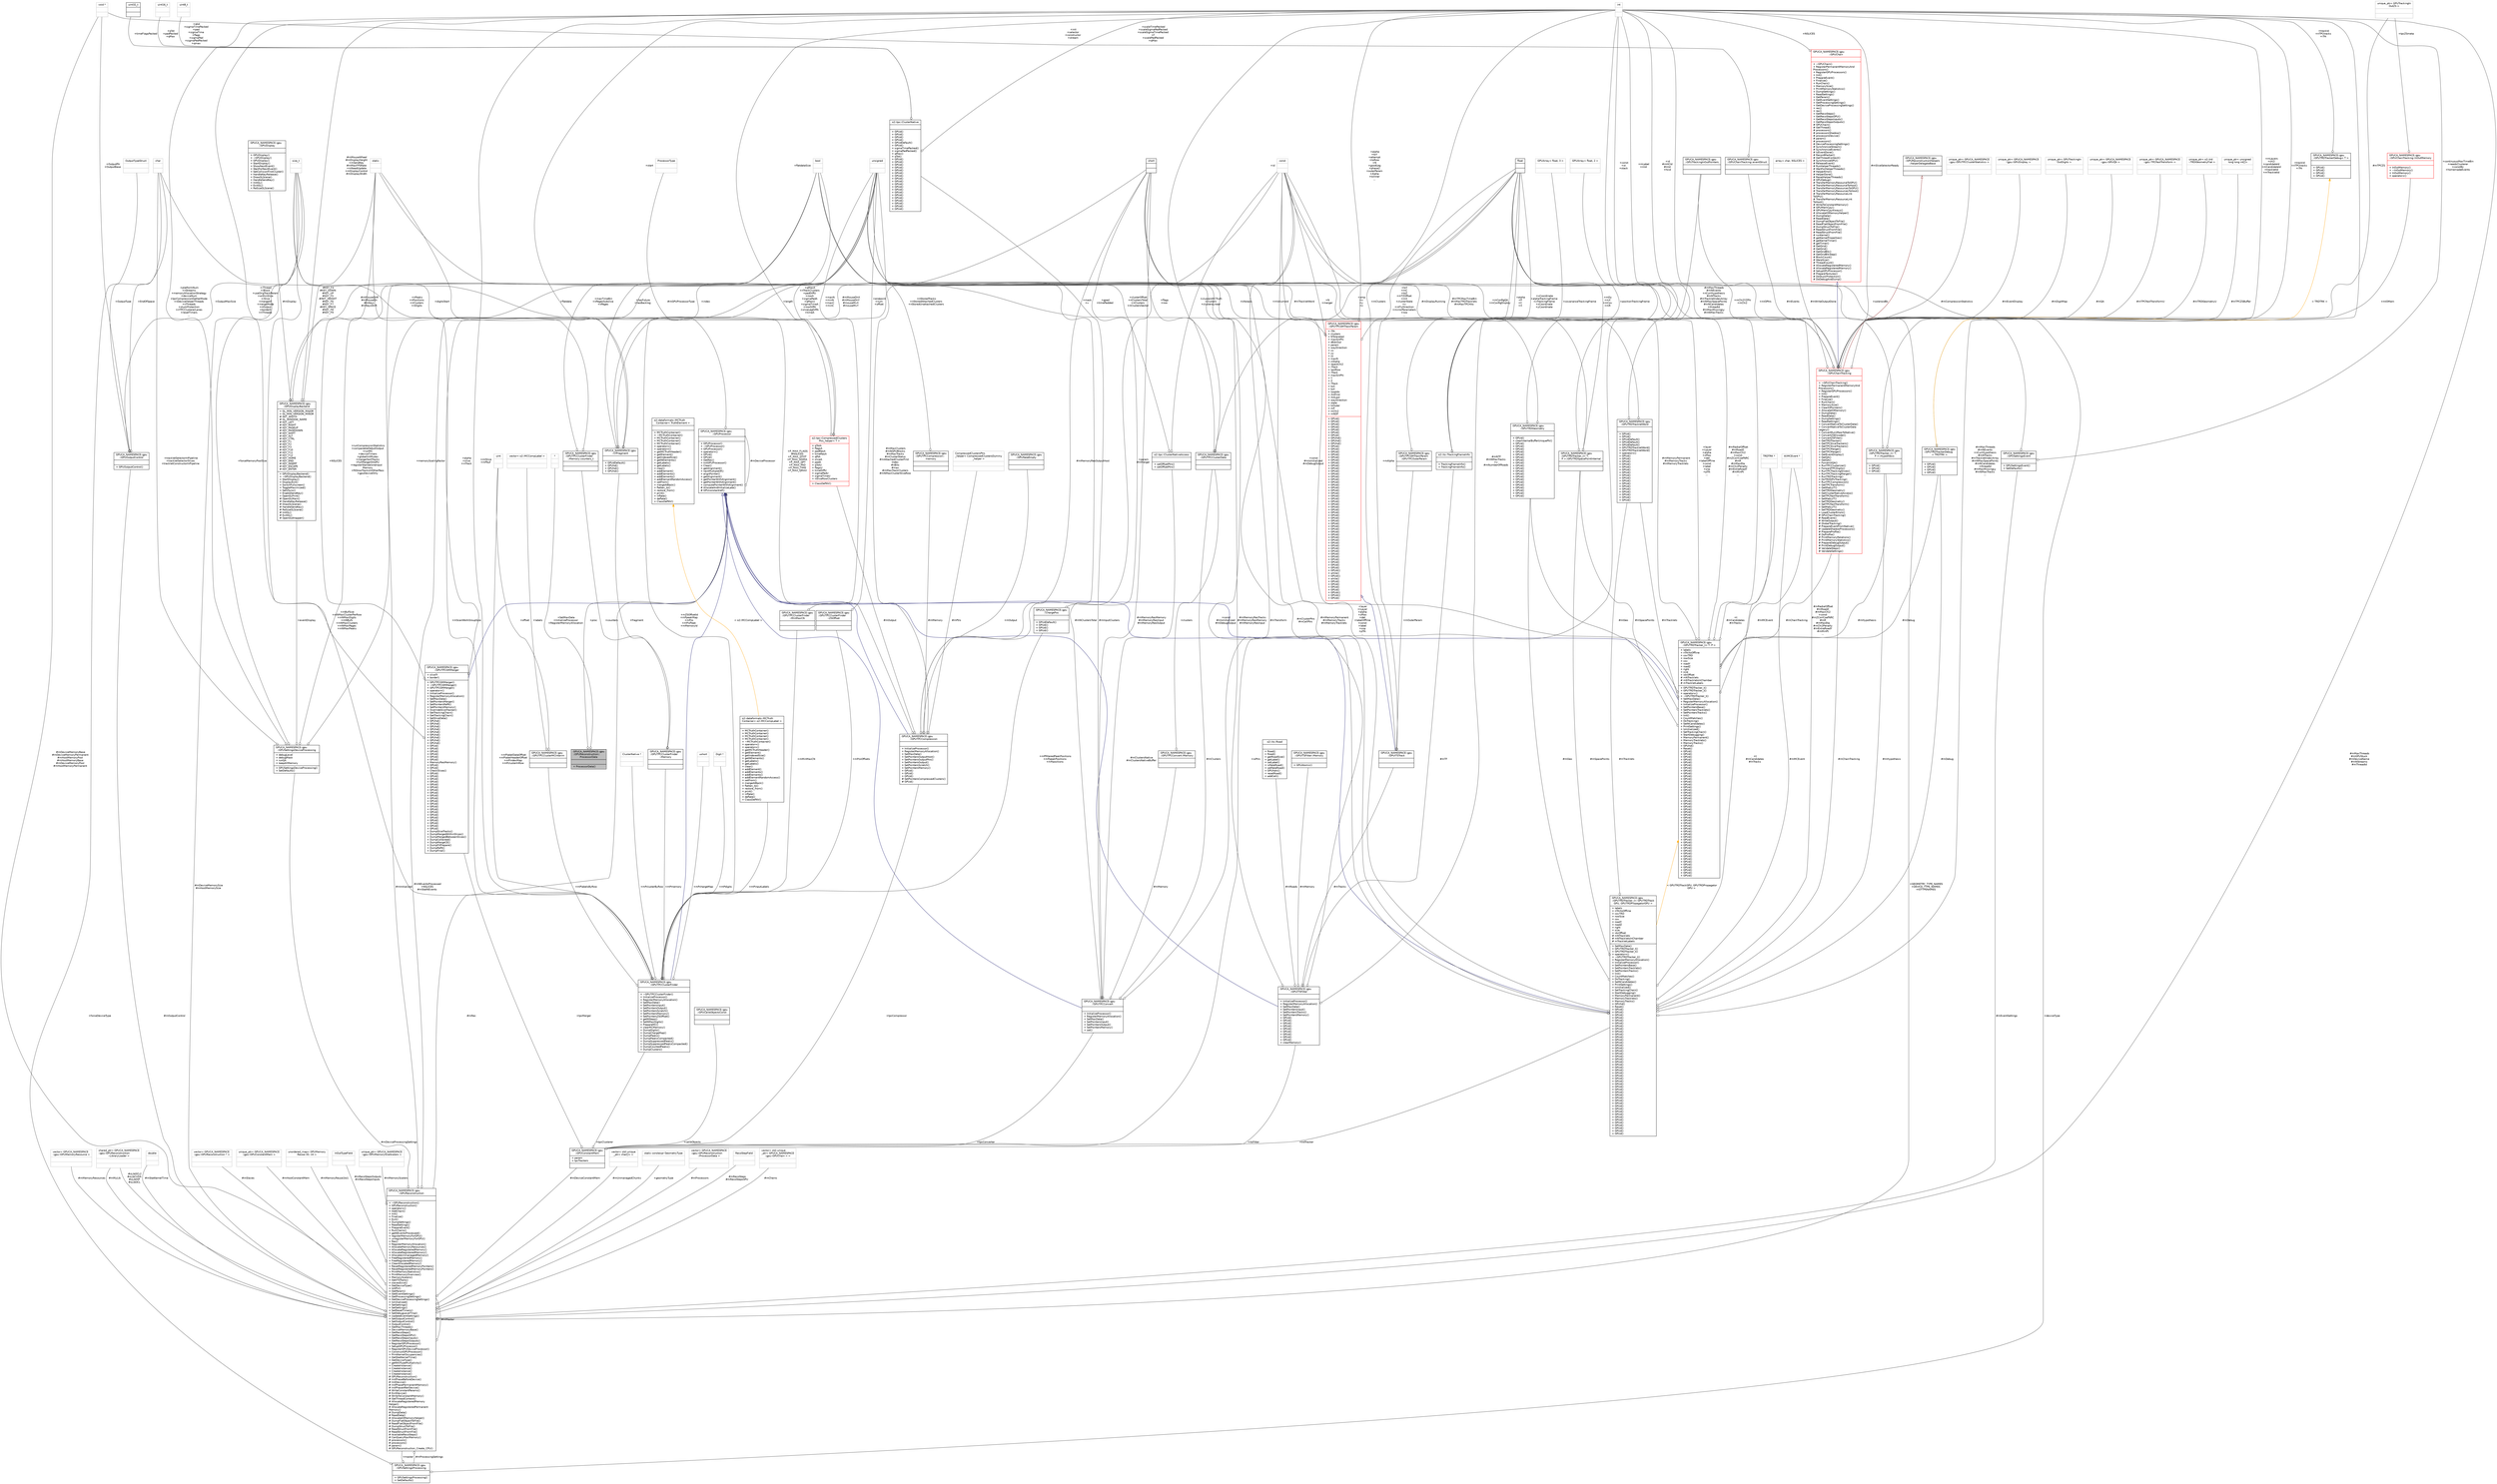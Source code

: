 digraph "GPUCA_NAMESPACE::gpu::GPUReconstruction::ProcessorData"
{
 // INTERACTIVE_SVG=YES
  bgcolor="transparent";
  edge [fontname="Helvetica",fontsize="10",labelfontname="Helvetica",labelfontsize="10"];
  node [fontname="Helvetica",fontsize="10",shape=record];
  Node1 [label="{GPUCA_NAMESPACE::gpu\l::GPUReconstruction::\lProcessorData\n||+ ProcessorData()\l}",height=0.2,width=0.4,color="black", fillcolor="grey75", style="filled", fontcolor="black"];
  Node2 -> Node1 [color="grey25",fontsize="10",style="solid",label=" +SetMaxData\n+InitializeProcessor\n+RegisterMemoryAllocation" ,arrowhead="odiamond",fontname="Helvetica"];
  Node2 [label="{*\n||}",height=0.2,width=0.4,color="grey75"];
  Node3 -> Node1 [color="grey25",fontsize="10",style="solid",label=" +proc" ,arrowhead="odiamond",fontname="Helvetica"];
  Node3 [label="{GPUCA_NAMESPACE::gpu\l::GPUProcessor\n||+ GPUProcessor()\l+ ~GPUProcessor()\l+ GPUProcessor()\l+ operator=()\l+ GPUd()\l+ GPUd()\l+ GetRec()\l+ InitGPUProcessor()\l+ Clear()\l+ getAlignment()\l+ nextMultipleOf()\l+ alignPointer()\l+ getAlignment()\l+ getPointerWithAlignment()\l+ getPointerWithAlignment()\l+ computePointerWithAlignment()\l# AllocateAndInitializeLate()\l# GPUconstantref()\l}",height=0.2,width=0.4,color="black",URL="$d0/dd7/classGPUCA__NAMESPACE_1_1gpu_1_1GPUProcessor.html"];
  Node4 -> Node3 [color="grey25",fontsize="10",style="solid",label=" #mRec" ,arrowhead="odiamond",fontname="Helvetica"];
  Node4 [label="{GPUCA_NAMESPACE::gpu\l::GPUReconstruction\n||+ ~GPUReconstruction()\l+ GPUReconstruction()\l+ operator=()\l+ AddChain()\l+ Init()\l+ Finalize()\l+ Exit()\l+ DumpSettings()\l+ ReadSettings()\l+ PrepareEvent()\l+ RunChains()\l+ getNEventsProcessed()\l+ registerMemoryForGPU()\l+ unregisterMemoryForGPU()\l+ Res()\l+ RegisterMemoryAllocation()\l+ AllocateMemoryResources()\l+ AllocateRegisteredMemory()\l+ AllocateRegisteredMemory()\l+ AllocateUnmanagedMemory()\l+ FreeRegisteredMemory()\l+ FreeRegisteredMemory()\l+ ClearAllocatedMemory()\l+ ResetRegisteredMemoryPointers()\l+ ResetRegisteredMemoryPointers()\l+ PrintMemoryStatistics()\l+ PrintMemoryOverview()\l+ MemoryScalers()\l+ GetITSTraits()\l+ slavesExist()\l+ GetDeviceType()\l+ IsGPU()\l+ GetParam()\l+ GetEventSettings()\l+ GetProcessingSettings()\l+ GetDeviceProcessingSettings()\l+ IsInitialized()\l+ SetSettings()\l+ SetSettings()\l+ SetResetTimers()\l+ SetDebugLevelTmp()\l+ UpdateEventSettings()\l+ SetOutputControl()\l+ SetOutputControl()\l+ OutputControl()\l+ GetMaxThreads()\l+ DeviceMemoryBase()\l+ GetRecoSteps()\l+ GetRecoStepsGPU()\l+ GetRecoStepsInputs()\l+ GetRecoStepsOutputs()\l+ RegisterGPUProcessor()\l+ SetupGPUProcessor()\l+ RegisterGPUDeviceProcessor()\l+ ConstructGPUProcessor()\l+ PrintKernelOccupancies()\l+ GetStatKernelTime()\l+ GetDeviceType()\l+ getNIOTypeMultiplicity()\l+ CreateInstance()\l+ CreateInstance()\l+ CreateInstance()\l+ CreateInstance()\l# GPUReconstruction()\l# InitPhaseBeforeDevice()\l# InitDevice()\l# InitPhasePermanentMemory()\l# InitPhaseAfterDevice()\l# WriteConstantParams()\l# ExitDevice()\l# WriteToConstantMemory()\l# GetThreadContext()\l# AllocateRegisteredMemory\lHelper()\l# AllocateRegisteredPermanent\lMemory()\l# DumpData()\l# ReadData()\l# AllocateIOMemoryHelper()\l# DumpFlatObjectToFile()\l# ReadFlatObjectFromFile()\l# DumpStructToFile()\l# ReadStructFromFile()\l# ReadStructFromFile()\l# AvailableRecoSteps()\l# CanQueryMaxMemory()\l# processors()\l# processors()\l# param()\l# GPUReconstruction_Create_CPU()\l}",height=0.2,width=0.4,color="black",URL="$d6/df4/classGPUCA__NAMESPACE_1_1gpu_1_1GPUReconstruction.html"];
  Node5 -> Node4 [color="grey25",fontsize="10",style="solid",label=" #mUnmanagedChunks" ,arrowhead="odiamond",fontname="Helvetica"];
  Node5 [label="{vector\< std::unique\l_ptr\< char[]\> \>\n||}",height=0.2,width=0.4,color="grey75"];
  Node4 -> Node4 [color="grey25",fontsize="10",style="solid",label=" #mMaster" ,arrowhead="odiamond",fontname="Helvetica"];
  Node6 -> Node4 [color="grey25",fontsize="10",style="solid",label=" #mMemoryResources" ,arrowhead="odiamond",fontname="Helvetica"];
  Node6 [label="{vector\< GPUCA_NAMESPACE\l::gpu::GPUMemoryResource \>\n||}",height=0.2,width=0.4,color="grey75"];
  Node7 -> Node4 [color="grey25",fontsize="10",style="solid",label=" #sLibOCL2\n#sLibCUDA\n#sLibHIP\n#sLibOCL" ,arrowhead="odiamond",fontname="Helvetica"];
  Node7 [label="{shared_ptr\< GPUCA_NAMESPACE\l::gpu::GPUReconstruction\l::LibraryLoader \>\n||}",height=0.2,width=0.4,color="grey75"];
  Node8 -> Node4 [color="grey25",fontsize="10",style="solid",label=" #mStatKernelTime" ,arrowhead="odiamond",fontname="Helvetica"];
  Node8 [label="{double\n||}",height=0.2,width=0.4,color="grey75"];
  Node9 -> Node4 [color="grey25",fontsize="10",style="solid",label=" #mDeviceProcessingSettings" ,arrowhead="odiamond",fontname="Helvetica"];
  Node9 [label="{GPUCA_NAMESPACE::gpu\l::GPUSettingsDeviceProcessing\n|+ debugLevel\l+ debugMask\l+ runQA\l+ keepAllMemory\l|+ GPUSettingsDeviceProcessing()\l+ SetDefaults()\l}",height=0.2,width=0.4,color="black",URL="$dd/d45/structGPUCA__NAMESPACE_1_1gpu_1_1GPUSettingsDeviceProcessing.html"];
  Node10 -> Node9 [color="grey25",fontsize="10",style="solid",label=" +memoryScalingFactor" ,arrowhead="odiamond",fontname="Helvetica"];
  Node10 [label="{float\n||}",height=0.2,width=0.4,color="black",URL="$d4/dc3/classfloat.html"];
  Node11 -> Node9 [color="grey25",fontsize="10",style="solid",label=" +trackletSelectorInPipeline\n+trackletSelectorSlices\n+trackletConstructorInPipeline" ,arrowhead="odiamond",fontname="Helvetica"];
  Node11 [label="{char\n||}",height=0.2,width=0.4,color="grey75"];
  Node12 -> Node9 [color="grey25",fontsize="10",style="solid",label=" +forceMemoryPoolSize" ,arrowhead="odiamond",fontname="Helvetica"];
  Node12 [label="{size_t\n||}",height=0.2,width=0.4,color="grey75"];
  Node13 -> Node9 [color="grey25",fontsize="10",style="solid",label=" +platformNum\n+nStreams\n+memoryAllocationStrategy\n+deviceNum\n+tpcCompressionGatherMode\n+nDeviceHelperThreads\n+nThreads\n+stuckProtection\n+nTPCClustererLanes\n+resetTimers\n..." ,arrowhead="odiamond",fontname="Helvetica"];
  Node13 [label="{int\n||}",height=0.2,width=0.4,color="grey75"];
  Node14 -> Node9 [color="grey25",fontsize="10",style="solid",label=" +runCompressionStatistics\n+comparableDebutOutput\n+runMC\n+deviceTimers\n+globalInitMutex\n+mergerSortTracks\n+fullMergerOnGPU\n+registerStandaloneInput\lMemory\n+fitSlowTracksInOtherPass\n+gpuDeviceOnly\n..." ,arrowhead="odiamond",fontname="Helvetica"];
  Node14 [label="{bool\n||}",height=0.2,width=0.4,color="grey75"];
  Node15 -> Node9 [color="grey25",fontsize="10",style="solid",label=" +eventDisplay" ,arrowhead="odiamond",fontname="Helvetica"];
  Node15 [label="{GPUCA_NAMESPACE::gpu\l::GPUDisplayBackend\n|+ GL_MIN_VERSION_MAJOR\l+ GL_MIN_VERSION_MINOR\l# INIT_WIDTH\l# GL_WINDOW_NAME\l# KEY_LEFT\l# KEY_RIGHT\l# KEY_PAGEUP\l# KEY_PAGEDOWN\l# KEY_SHIFT\l# KEY_ALT\l# KEY_CTRL\l# KEY_F1\l# KEY_F2\l# KEY_F3\l# KEY_F10\l# KEY_F11\l# KEY_F12\l# KEY_HOME\l# KEY_END\l# KEY_INSERT\l# KEY_ESCAPE\l# KEY_ENTER\l|+ GPUDisplayBackend()\l+ ~GPUDisplayBackend()\l+ StartDisplay()\l+ DisplayExit()\l+ SwitchFullscreen()\l+ ToggleMaximized()\l+ SetVSync()\l+ EnableSendKey()\l+ OpenGLPrint()\l# OpenGLMain()\l# HandleKeyRelease()\l# DrawGLScene()\l# HandleSendKey()\l# ReSizeGLScene()\l# InitGL()\l# ExitGL()\l# OpenGLWrapper()\l}",height=0.2,width=0.4,color="black",URL="$d6/d42/classGPUCA__NAMESPACE_1_1gpu_1_1GPUDisplayBackend.html"];
  Node10 -> Node15 [color="grey25",fontsize="10",style="solid",label=" #mMouseDnX\n#mMouseDnY\n#mouseMvX\n#mouseMvY" ,arrowhead="odiamond",fontname="Helvetica"];
  Node16 -> Node15 [color="grey25",fontsize="10",style="solid",label=" #mDisplay" ,arrowhead="odiamond",fontname="Helvetica"];
  Node16 [label="{GPUCA_NAMESPACE::gpu\l::GPUDisplay\n||+ GPUDisplay()\l+ ~GPUDisplay()\l+ GPUDisplay()\l+ StartDisplay()\l+ ShowNextEvent()\l+ WaitForNextEvent()\l+ SetCollisionFirstCluster()\l+ HandleKeyRelease()\l+ DrawGLScene()\l+ HandleSendKey()\l+ InitGL()\l+ ExitGL()\l+ ReSizeGLScene()\l}",height=0.2,width=0.4,color="black",URL="$d9/dda/classGPUCA__NAMESPACE_1_1gpu_1_1GPUDisplay.html"];
  Node13 -> Node15 [color="grey25",fontsize="10",style="solid",label=" #mMouseWheel\n#mDisplayHeight\n+mSendKey\n#mMaxFPSRate\n+mNeedUpdate\n+mDisplayControl\n#mDisplayWidth" ,arrowhead="odiamond",fontname="Helvetica"];
  Node14 -> Node15 [color="grey25",fontsize="10",style="solid",label=" #mMouseDnR\n#mMouseDn\n#mKeys\n#mKeysShift" ,arrowhead="odiamond",fontname="Helvetica"];
  Node17 -> Node15 [color="grey25",fontsize="10",style="solid",label=" #KEY_F4\n#KEY_DOWN\n#KEY_UP\n#KEY_F5\n#INIT_HEIGHT\n#KEY_F6\n#KEY_F7\n#KEY_SPACE\n#KEY_F8\n#KEY_F9\n..." ,arrowhead="odiamond",fontname="Helvetica"];
  Node17 [label="{static\n||}",height=0.2,width=0.4,color="grey75"];
  Node18 -> Node4 [color="grey25",fontsize="10",style="solid",label=" #mSlaves" ,arrowhead="odiamond",fontname="Helvetica"];
  Node18 [label="{vector\< GPUCA_NAMESPACE\l::gpu::GPUReconstruction * \>\n||}",height=0.2,width=0.4,color="grey75"];
  Node19 -> Node4 [color="grey25",fontsize="10",style="solid",label=" #mHostConstantMem" ,arrowhead="odiamond",fontname="Helvetica"];
  Node19 [label="{unique_ptr\< GPUCA_NAMESPACE\l::gpu::GPUConstantMem \>\n||}",height=0.2,width=0.4,color="grey75"];
  Node20 -> Node4 [color="grey25",fontsize="10",style="solid",label=" #mMemoryReuse1to1" ,arrowhead="odiamond",fontname="Helvetica"];
  Node20 [label="{unordered_map\< GPUMemory\lReuse::ID, int \>\n||}",height=0.2,width=0.4,color="grey75"];
  Node21 -> Node4 [color="grey25",fontsize="10",style="solid",label=" #mRecoStepsOutputs\n#mRecoStepsInputs" ,arrowhead="odiamond",fontname="Helvetica"];
  Node21 [label="{InOutTypeField\n||}",height=0.2,width=0.4,color="grey75"];
  Node22 -> Node4 [color="grey25",fontsize="10",style="solid",label=" #mMemoryScalers" ,arrowhead="odiamond",fontname="Helvetica"];
  Node22 [label="{unique_ptr\< GPUCA_NAMESPACE\l::gpu::GPUMemorySizeScalers \>\n||}",height=0.2,width=0.4,color="grey75"];
  Node23 -> Node4 [color="grey25",fontsize="10",style="solid",label=" #mOutputControl" ,arrowhead="odiamond",fontname="Helvetica"];
  Node23 [label="{GPUCA_NAMESPACE::gpu\l::GPUOutputControl\n||+ GPUOutputControl()\l}",height=0.2,width=0.4,color="black",URL="$d4/d7c/structGPUCA__NAMESPACE_1_1gpu_1_1GPUOutputControl.html"];
  Node11 -> Node23 [color="grey25",fontsize="10",style="solid",label=" +EndOfSpace" ,arrowhead="odiamond",fontname="Helvetica"];
  Node12 -> Node23 [color="grey25",fontsize="10",style="solid",label=" +OutputMaxSize" ,arrowhead="odiamond",fontname="Helvetica"];
  Node24 -> Node23 [color="grey25",fontsize="10",style="solid",label=" +OutputType" ,arrowhead="odiamond",fontname="Helvetica"];
  Node24 [label="{OutputTypeStruct\n||}",height=0.2,width=0.4,color="grey75"];
  Node25 -> Node23 [color="grey25",fontsize="10",style="solid",label=" +OutputPtr\n+OutputBase" ,arrowhead="odiamond",fontname="Helvetica"];
  Node25 [label="{void *\n||}",height=0.2,width=0.4,color="grey75"];
  Node7 -> Node4 [color="grey25",fontsize="10",style="solid",label=" #mMyLib" ,arrowhead="odiamond",fontname="Helvetica"];
  Node26 -> Node4 [color="grey25",fontsize="10",style="solid",label=" #mEventSettings" ,arrowhead="odiamond",fontname="Helvetica"];
  Node26 [label="{GPUCA_NAMESPACE::gpu\l::GPUSettingsEvent\n||+ GPUSettingsEvent()\l+ SetDefaults()\l}",height=0.2,width=0.4,color="black",URL="$d0/d50/structGPUCA__NAMESPACE_1_1gpu_1_1GPUSettingsEvent.html"];
  Node10 -> Node26 [color="grey25",fontsize="10",style="solid",label=" +solenoidBz" ,arrowhead="odiamond",fontname="Helvetica"];
  Node13 -> Node26 [color="grey25",fontsize="10",style="solid",label=" +continuousMaxTimeBin\n+needsClusterer\n+constBz\n+homemadeEvents" ,arrowhead="odiamond",fontname="Helvetica"];
  Node12 -> Node4 [color="grey25",fontsize="10",style="solid",label=" #mDeviceMemorySize\n#mHostMemorySize" ,arrowhead="odiamond",fontname="Helvetica"];
  Node27 -> Node4 [color="grey25",fontsize="10",style="solid",label=" #mDeviceConstantMem" ,arrowhead="odiamond",fontname="Helvetica"];
  Node27 [label="{GPUCA_NAMESPACE::gpu\l::GPUConstantMem\n|+ param\l+ tpcTrackers\l|}",height=0.2,width=0.4,color="black",URL="$dc/d57/structGPUCA__NAMESPACE_1_1gpu_1_1GPUConstantMem.html"];
  Node28 -> Node27 [color="grey25",fontsize="10",style="solid",label=" +tpcClusterer" ,arrowhead="odiamond",fontname="Helvetica"];
  Node28 [label="{GPUCA_NAMESPACE::gpu\l::GPUTPCClusterFinder\n||+ ~GPUTPCClusterFinder()\l+ InitializeProcessor()\l+ RegisterMemoryAllocation()\l+ SetMaxData()\l+ SetPointersInput()\l+ SetPointersOutput()\l+ SetPointersScratch()\l+ SetPointersMemory()\l+ SetPointersZSOffset()\l+ getNSteps()\l+ SetNMaxDigits()\l+ PrepareMC()\l+ clearMCMemory()\l+ DumpDigits()\l+ DumpChargeMap()\l+ DumpPeaks()\l+ DumpPeaksCompacted()\l+ DumpSuppressedPeaks()\l+ DumpSuppressedPeaksCompacted()\l+ DumpCountedPeaks()\l+ DumpClusters()\l}",height=0.2,width=0.4,color="black",URL="$da/dac/classGPUCA__NAMESPACE_1_1gpu_1_1GPUTPCClusterFinder.html"];
  Node3 -> Node28 [dir="back",color="midnightblue",fontsize="10",style="solid",arrowtail="onormal",fontname="Helvetica"];
  Node29 -> Node28 [color="grey25",fontsize="10",style="solid",label=" +mMinMaxCN" ,arrowhead="odiamond",fontname="Helvetica"];
  Node29 [label="{GPUCA_NAMESPACE::gpu\l::GPUTPCClusterFinder\l::MinMaxCN\n||}",height=0.2,width=0.4,color="black",URL="$dc/dc6/structGPUCA__NAMESPACE_1_1gpu_1_1GPUTPCClusterFinder_1_1MinMaxCN.html"];
  Node30 -> Node29 [color="grey25",fontsize="10",style="solid",label=" +maxN\n+minN\n+maxC\n+minC" ,arrowhead="odiamond",fontname="Helvetica"];
  Node30 [label="{unsigned\n||}",height=0.2,width=0.4,color="grey75"];
  Node31 -> Node28 [color="grey25",fontsize="10",style="solid",label=" +mPmemory" ,arrowhead="odiamond",fontname="Helvetica"];
  Node31 [label="{GPUCA_NAMESPACE::gpu\l::GPUTPCClusterFinder\l::Memory\n||}",height=0.2,width=0.4,color="black",URL="$d6/d9c/structGPUCA__NAMESPACE_1_1gpu_1_1GPUTPCClusterFinder_1_1Memory.html"];
  Node32 -> Node31 [color="grey25",fontsize="10",style="solid",label=" +counters" ,arrowhead="odiamond",fontname="Helvetica"];
  Node32 [label="{GPUCA_NAMESPACE::gpu\l::GPUTPCClusterFinder\l::Memory::counters_t\n||}",height=0.2,width=0.4,color="black",URL="$d6/d42/structGPUCA__NAMESPACE_1_1gpu_1_1GPUTPCClusterFinder_1_1Memory_1_1counters__t.html"];
  Node12 -> Node32 [color="grey25",fontsize="10",style="solid",label=" +nPeaks\n+nPositions\n+nClusters\n+nDigits" ,arrowhead="odiamond",fontname="Helvetica"];
  Node30 -> Node32 [color="grey25",fontsize="10",style="solid",label=" +maxTimeBin\n+nPagesSubslice\n+nPages" ,arrowhead="odiamond",fontname="Helvetica"];
  Node33 -> Node31 [color="grey25",fontsize="10",style="solid",label=" +fragment" ,arrowhead="odiamond",fontname="Helvetica"];
  Node33 [label="{GPUCA_NAMESPACE::gpu\l::CfFragment\n||+ GPUdDefault()\l+ GPUhd()\l+ GPUhdi()\l+ GPUhdi()\l}",height=0.2,width=0.4,color="black",URL="$db/d3d/structGPUCA__NAMESPACE_1_1gpu_1_1CfFragment.html"];
  Node34 -> Node33 [color="grey25",fontsize="10",style="solid",label=" +length" ,arrowhead="odiamond",fontname="Helvetica"];
  Node34 [label="{short\n||}",height=0.2,width=0.4,color="black",URL="$dc/d10/classshort.html"];
  Node12 -> Node33 [color="grey25",fontsize="10",style="solid",label=" +digitsStart" ,arrowhead="odiamond",fontname="Helvetica"];
  Node13 -> Node33 [color="grey25",fontsize="10",style="solid",label=" +start" ,arrowhead="odiamond",fontname="Helvetica"];
  Node14 -> Node33 [color="grey25",fontsize="10",style="solid",label=" +hasFuture\n+hasBacklog" ,arrowhead="odiamond",fontname="Helvetica"];
  Node30 -> Node33 [color="grey25",fontsize="10",style="solid",label=" +index" ,arrowhead="odiamond",fontname="Helvetica"];
  Node35 -> Node28 [color="grey25",fontsize="10",style="solid",label=" +mPfilteredPeakPositions\n+mPpeakPositions\n+mPpositions" ,arrowhead="odiamond",fontname="Helvetica"];
  Node35 [label="{GPUCA_NAMESPACE::gpu\l::ChargePos\n||+ GPUdDefault()\l+ GPUdi()\l+ GPUdi()\l+ GPUdi()\l}",height=0.2,width=0.4,color="black",URL="$dd/d68/structGPUCA__NAMESPACE_1_1gpu_1_1ChargePos.html"];
  Node34 -> Node35 [color="grey25",fontsize="10",style="solid",label=" +gpad\n+timePadded" ,arrowhead="odiamond",fontname="Helvetica"];
  Node36 -> Node28 [color="grey25",fontsize="10",style="solid",label=" +mPinputLabels" ,arrowhead="odiamond",fontname="Helvetica"];
  Node36 [label="{o2::dataformats::MCTruth\lContainer\< o2::MCCompLabel \>\n||+ MCTruthContainer()\l+ MCTruthContainer()\l+ MCTruthContainer()\l+ MCTruthContainer()\l+ ~MCTruthContainer()\l+ operator=()\l+ operator=()\l+ getMCTruthHeader()\l+ getElement()\l+ getIndexedSize()\l+ getNElements()\l+ getLabels()\l+ getLabels()\l+ clear()\l+ addElement()\l+ addElements()\l+ addElements()\l+ addElementRandomAccess()\l+ setFrom()\l+ mergeAtBack()\l+ flatten_to()\l+ restore_from()\l+ print()\l+ inflate()\l+ deflate()\l+ ClassDefNV()\l}",height=0.2,width=0.4,color="black",URL="$dc/daa/classo2_1_1dataformats_1_1MCTruthContainer.html"];
  Node37 -> Node36 [dir="back",color="orange",fontsize="10",style="solid",label=" \< o2::MCCompLabel \>" ,fontname="Helvetica"];
  Node37 [label="{o2::dataformats::MCTruth\lContainer\< TruthElement \>\n||+ MCTruthContainer()\l+ ~MCTruthContainer()\l+ MCTruthContainer()\l+ MCTruthContainer()\l+ MCTruthContainer()\l+ operator=()\l+ operator=()\l+ getMCTruthHeader()\l+ getElement()\l+ getIndexedSize()\l+ getNElements()\l+ getLabels()\l+ getLabels()\l+ clear()\l+ addElement()\l+ addElements()\l+ addElements()\l+ addElementRandomAccess()\l+ setFrom()\l+ mergeAtBack()\l+ flatten_to()\l+ restore_from()\l+ print()\l+ inflate()\l+ deflate()\l+ ClassDefNV()\l}",height=0.2,width=0.4,color="black",URL="$dc/daa/classo2_1_1dataformats_1_1MCTruthContainer.html",tooltip="A container to hold and manage MC truth information/labels. "];
  Node12 -> Node28 [color="grey25",fontsize="10",style="solid",label=" +mBufSize\n+mNMaxClusterPerRow\n+mNMaxDigits\n+mNBufs\n+mNMaxClusters\n+mNMaxPages\n+mNMaxPeaks" ,arrowhead="odiamond",fontname="Helvetica"];
  Node38 -> Node28 [color="grey25",fontsize="10",style="solid",label=" +mPchargeMap" ,arrowhead="odiamond",fontname="Helvetica"];
  Node38 [label="{ushort\n||}",height=0.2,width=0.4,color="grey75"];
  Node39 -> Node28 [color="grey25",fontsize="10",style="solid",label=" +mPdigits" ,arrowhead="odiamond",fontname="Helvetica"];
  Node39 [label="{Digit *\n||}",height=0.2,width=0.4,color="grey75"];
  Node13 -> Node28 [color="grey25",fontsize="10",style="solid",label=" +mISlice\n+mPbuf" ,arrowhead="odiamond",fontname="Helvetica"];
  Node40 -> Node28 [color="grey25",fontsize="10",style="solid",label=" +mPzsOffsets" ,arrowhead="odiamond",fontname="Helvetica"];
  Node40 [label="{GPUCA_NAMESPACE::gpu\l::GPUTPCClusterFinder\l::ZSOffset\n||}",height=0.2,width=0.4,color="black",URL="$da/d0d/structGPUCA__NAMESPACE_1_1gpu_1_1GPUTPCClusterFinder_1_1ZSOffset.html"];
  Node30 -> Node40 [color="grey25",fontsize="10",style="solid",label=" +endpoint\n+num\n+offset" ,arrowhead="odiamond",fontname="Helvetica"];
  Node41 -> Node28 [color="grey25",fontsize="10",style="solid",label=" +mPlabelDataOffset\n+mPlabelHeaderOffset\n+mPindexMap\n+mPclusterInRow" ,arrowhead="odiamond",fontname="Helvetica"];
  Node41 [label="{uint\n||}",height=0.2,width=0.4,color="grey75"];
  Node17 -> Node28 [color="grey25",fontsize="10",style="solid",label=" +mScanWorkGroupSize" ,arrowhead="odiamond",fontname="Helvetica"];
  Node42 -> Node28 [color="grey25",fontsize="10",style="solid",label=" +mPclusterByRow" ,arrowhead="odiamond",fontname="Helvetica"];
  Node42 [label="{ClusterNative *\n||}",height=0.2,width=0.4,color="grey75"];
  Node30 -> Node28 [color="grey25",fontsize="10",style="solid",label=" +mZSOffsetId\n+mPpeakMap\n+mPzs\n+mPisPeak\n+mMemoryId" ,arrowhead="odiamond",fontname="Helvetica"];
  Node43 -> Node28 [color="grey25",fontsize="10",style="solid",label=" +mPlabelsByRow" ,arrowhead="odiamond",fontname="Helvetica"];
  Node43 [label="{GPUCA_NAMESPACE::gpu\l::GPUTPCClusterMCInterim\n||}",height=0.2,width=0.4,color="black",URL="$d4/d0e/structGPUCA__NAMESPACE_1_1gpu_1_1GPUTPCClusterMCInterim.html"];
  Node44 -> Node43 [color="grey25",fontsize="10",style="solid",label=" +labels" ,arrowhead="odiamond",fontname="Helvetica"];
  Node44 [label="{vector\< o2::MCCompLabel \>\n||}",height=0.2,width=0.4,color="grey75"];
  Node41 -> Node43 [color="grey25",fontsize="10",style="solid",label=" +offset" ,arrowhead="odiamond",fontname="Helvetica"];
  Node45 -> Node27 [color="grey25",fontsize="10",style="solid",label=" +itsFitter" ,arrowhead="odiamond",fontname="Helvetica"];
  Node45 [label="{GPUCA_NAMESPACE::gpu\l::GPUITSFitter\n||+ InitializeProcessor()\l+ RegisterMemoryAllocation()\l+ SetMaxData()\l+ SetPointersInput()\l+ SetPointersTracks()\l+ SetPointersMemory()\l+ GPUd()\l+ GPUd()\l+ GPUd()\l+ GPUd()\l+ GPUd()\l+ GPUd()\l+ GPUd()\l+ GPUd()\l+ GPUd()\l+ clearMemory()\l}",height=0.2,width=0.4,color="black",URL="$d8/df8/classGPUCA__NAMESPACE_1_1gpu_1_1GPUITSFitter.html"];
  Node3 -> Node45 [dir="back",color="midnightblue",fontsize="10",style="solid",arrowtail="onormal",fontname="Helvetica"];
  Node46 -> Node45 [color="grey25",fontsize="10",style="solid",label=" #mRoads" ,arrowhead="odiamond",fontname="Helvetica"];
  Node46 [label="{o2::its::Road\n||+ Road()\l+ Road()\l+ getRoadSize()\l+ getLabel()\l+ setLabel()\l+ isFakeRoad()\l+ setFakeRoad()\l+ GPUhdni()\l+ resetRoad()\l+ addCell()\l}",height=0.2,width=0.4,color="black",URL="$d2/d7f/classo2_1_1its_1_1Road.html"];
  Node47 -> Node45 [color="grey25",fontsize="10",style="solid",label=" #mMemory" ,arrowhead="odiamond",fontname="Helvetica"];
  Node47 [label="{GPUCA_NAMESPACE::gpu\l::GPUITSFitter::Memory\n||+ GPUAtomic()\l}",height=0.2,width=0.4,color="black",URL="$dc/ddc/structGPUCA__NAMESPACE_1_1gpu_1_1GPUITSFitter_1_1Memory.html"];
  Node48 -> Node45 [color="grey25",fontsize="10",style="solid",label=" #mTF" ,arrowhead="odiamond",fontname="Helvetica"];
  Node48 [label="{o2::its::TrackingFrameInfo\n||+ TrackingFrameInfo()\l+ TrackingFrameInfo()\l}",height=0.2,width=0.4,color="black",URL="$d2/d5f/structo2_1_1its_1_1TrackingFrameInfo.html"];
  Node49 -> Node48 [color="grey25",fontsize="10",style="solid",label=" +covarianceTrackingFrame" ,arrowhead="odiamond",fontname="Helvetica"];
  Node49 [label="{GPUArray\< float, 3 \>\n||}",height=0.2,width=0.4,color="grey75"];
  Node50 -> Node48 [color="grey25",fontsize="10",style="solid",label=" +positionTrackingFrame" ,arrowhead="odiamond",fontname="Helvetica"];
  Node50 [label="{GPUArray\< float, 2 \>\n||}",height=0.2,width=0.4,color="grey75"];
  Node10 -> Node48 [color="grey25",fontsize="10",style="solid",label=" +xCoordinate\n+alphaTrackingFrame\n+xTrackingFrame\n+zCoordinate\n+yCoordinate" ,arrowhead="odiamond",fontname="Helvetica"];
  Node34 -> Node45 [color="grey25",fontsize="10",style="solid",label=" #mMemoryResTracks\n#mMemoryResMemory\n#mMemoryResInput" ,arrowhead="odiamond",fontname="Helvetica"];
  Node13 -> Node45 [color="grey25",fontsize="10",style="solid",label=" #mNTF\n#mNMaxTracks\n+v\n#mNumberOfRoads" ,arrowhead="odiamond",fontname="Helvetica"];
  Node51 -> Node45 [color="grey25",fontsize="10",style="solid",label=" #mTracks" ,arrowhead="odiamond",fontname="Helvetica"];
  Node51 [label="{GPUCA_NAMESPACE::gpu\l::GPUITSTrack\n||}",height=0.2,width=0.4,color="black",URL="$dc/d9a/classGPUCA__NAMESPACE_1_1gpu_1_1GPUITSTrack.html"];
  Node52 -> Node51 [dir="back",color="midnightblue",fontsize="10",style="solid",arrowtail="onormal",fontname="Helvetica"];
  Node52 [label="{GPUCA_NAMESPACE::gpu\l::GPUTPCGMTrackParam\n|+ iTrk\l+ clusters\l+ NTolerated\l+ maxSinPhi\l+ dEdxOut\l+ param\l+ wayDirection\l+ xx\l+ yy\l+ zz\l+ maxN\l+ clAlpha\l+ rejectChi2\l+ iTrack\l+ lastRow\l+ iTrack\l+ maxSinPhi\l+ Y\l+ Z\l+ iTrack\l+ toX\l+ toX\l+ loopIdx\l+ ihitFirst\l+ ihitLast\l+ wayDirection\l+ state\l+ tzOuter\l+ mP\l+ mChi2\l+ mNDF\l|+ GPUd()\l+ GPUd()\l+ GPUd()\l+ GPUd()\l+ GPUd()\l+ GPUd()\l+ GPUd()\l+ GPUhd()\l+ GPUhd()\l+ GPUhd()\l+ GPUd()\l+ GPUd()\l+ GPUd()\l+ GPUd()\l+ GPUd()\l+ GPUd()\l+ GPUd()\l+ GPUd()\l+ GPUd()\l+ GPUd()\l+ GPUd()\l+ GPUd()\l+ GPUd()\l+ GPUd()\l+ GPUd()\l+ GPUd()\l+ GPUd()\l+ GPUd()\l+ GPUd()\l+ GPUd()\l+ GPUd()\l+ GPUd()\l+ GPUd()\l+ GPUd()\l+ GPUd()\l+ GPUd()\l+ GPUd()\l+ GPUd()\l+ GPUd()\l+ GPUd()\l+ GPUd()\l+ GPUd()\l+ GPUd()\l+ GPUd()\l+ GPUd()\l+ GPUd()\l+ GPUd()\l+ GPUd()\l+ GPUd()\l+ GPUd()\l+ GPUd()\l+ GPUd()\l+ GPUd()\l+ GPUd()\l+ GPUd()\l+ GPUdi()\l+ while()\l+ GPUdi()\l+ while()\l+ GPUd()\l+ GPUd()\l+ GPUd()\l+ GPUd()\l+ GPUdi()\l+ GPUdi()\l+ GPUd()\l}",height=0.2,width=0.4,color="red",URL="$df/df6/classGPUCA__NAMESPACE_1_1gpu_1_1GPUTPCGMTrackParam.html"];
  Node10 -> Node52 [color="grey25",fontsize="10",style="solid",label=" +toY\n+mC\n+toZ\n+mTZOffset\n+mX\n+clusterState\n+v\n+inFlyDirection\n+mirrorParameters\n+row\n..." ,arrowhead="odiamond",fontname="Helvetica"];
  Node13 -> Node52 [color="grey25",fontsize="10",style="solid",label=" +alpha\n+toY\n+attempt\n+toRow\n+N\n+goodLeg\n+phase2\n+outerParam\n+Alpha\n+tzInner\n..." ,arrowhead="odiamond",fontname="Helvetica"];
  Node14 -> Node52 [color="grey25",fontsize="10",style="solid",label=" +mask\n+v" ,arrowhead="odiamond",fontname="Helvetica"];
  Node54 -> Node52 [color="grey25",fontsize="10",style="solid",label=" +N\n+merger" ,arrowhead="odiamond",fontname="Helvetica"];
  Node54 [label="{const\n||}",height=0.2,width=0.4,color="grey75"];
  Node10 -> Node51 [color="grey25",fontsize="10",style="solid",label=" +mAlpha" ,arrowhead="odiamond",fontname="Helvetica"];
  Node13 -> Node51 [color="grey25",fontsize="10",style="solid",label=" +mClusters" ,arrowhead="odiamond",fontname="Helvetica"];
  Node55 -> Node51 [color="grey25",fontsize="10",style="solid",label=" +mOuterParam" ,arrowhead="odiamond",fontname="Helvetica"];
  Node55 [label="{GPUCA_NAMESPACE::gpu\l::GPUTPCGMTrackParam\l::GPUTPCOuterParam\n||}",height=0.2,width=0.4,color="black",URL="$d3/d23/structGPUCA__NAMESPACE_1_1gpu_1_1GPUTPCGMTrackParam_1_1GPUTPCOuterParam.html"];
  Node10 -> Node55 [color="grey25",fontsize="10",style="solid",label=" +alpha\n+P\n+C\n+X" ,arrowhead="odiamond",fontname="Helvetica"];
  Node54 -> Node45 [color="grey25",fontsize="10",style="solid",label=" #mClusterPtrs\n#mCellPtrs" ,arrowhead="odiamond",fontname="Helvetica"];
  Node56 -> Node27 [color="grey25",fontsize="10",style="solid",label=" +ioPtrs" ,arrowhead="odiamond",fontname="Helvetica"];
  Node56 [label="{GPUCA_NAMESPACE::gpu\l::GPUTrackingInOutPointers\n||}",height=0.2,width=0.4,color="black",URL="$d2/d7f/structGPUCA__NAMESPACE_1_1gpu_1_1GPUTrackingInOutPointers.html"];
  Node57 -> Node27 [color="grey25",fontsize="10",style="solid",label=" +tpcConverter" ,arrowhead="odiamond",fontname="Helvetica"];
  Node57 [label="{GPUCA_NAMESPACE::gpu\l::GPUTPCConvert\n||+ InitializeProcessor()\l+ RegisterMemoryAllocation()\l+ SetMaxData()\l+ SetPointersInput()\l+ SetPointersOutput()\l+ SetPointersMemory()\l+ set()\l}",height=0.2,width=0.4,color="black",URL="$d3/d6f/classGPUCA__NAMESPACE_1_1gpu_1_1GPUTPCConvert.html"];
  Node3 -> Node57 [dir="back",color="midnightblue",fontsize="10",style="solid",arrowtail="onormal",fontname="Helvetica"];
  Node58 -> Node57 [color="grey25",fontsize="10",style="solid",label=" #mClustersNative\n#mClustersNativeBuffer" ,arrowhead="odiamond",fontname="Helvetica"];
  Node58 [label="{o2::tpc::ClusterNativeAccess\n||+ setOffsetPtrs()\l+ setOffsetPtrs()\l}",height=0.2,width=0.4,color="black",URL="$da/d95/structo2_1_1tpc_1_1ClusterNativeAccess.html"];
  Node30 -> Node58 [color="grey25",fontsize="10",style="solid",label=" +clusterOffset\n+nClustersTotal\n+nClusters\n+nClustersSector" ,arrowhead="odiamond",fontname="Helvetica"];
  Node54 -> Node58 [color="grey25",fontsize="10",style="solid",label=" +clustersMCTruth\n+clusters\n+clustersLinear" ,arrowhead="odiamond",fontname="Helvetica"];
  Node34 -> Node57 [color="grey25",fontsize="10",style="solid",label=" #mMemoryResMemory\n#mMemoryResInput\n#mMemoryResOutput" ,arrowhead="odiamond",fontname="Helvetica"];
  Node59 -> Node57 [color="grey25",fontsize="10",style="solid",label=" #mClusters" ,arrowhead="odiamond",fontname="Helvetica"];
  Node59 [label="{GPUCA_NAMESPACE::gpu\l::GPUTPCClusterData\n||}",height=0.2,width=0.4,color="black",URL="$de/d16/structGPUCA__NAMESPACE_1_1gpu_1_1GPUTPCClusterData.html"];
  Node10 -> Node59 [color="grey25",fontsize="10",style="solid",label=" +amp\n+x\n+y\n+z" ,arrowhead="odiamond",fontname="Helvetica"];
  Node34 -> Node59 [color="grey25",fontsize="10",style="solid",label=" +flags\n+row" ,arrowhead="odiamond",fontname="Helvetica"];
  Node13 -> Node59 [color="grey25",fontsize="10",style="solid",label=" +id" ,arrowhead="odiamond",fontname="Helvetica"];
  Node60 -> Node57 [color="grey25",fontsize="10",style="solid",label=" #mInputClusters" ,arrowhead="odiamond",fontname="Helvetica"];
  Node60 [label="{o2::tpc::ClusterNative\n||+ GPUd()\l+ GPUd()\l+ GPUd()\l+ GPUd()\l+ GPUdDefault()\l+ GPUd()\l+ sigmaTimePacked()\l+ sigmaPadPacked()\l+ qMax()\l+ qTot()\l+ GPUd()\l+ GPUd()\l+ GPUd()\l+ GPUd()\l+ GPUd()\l+ GPUd()\l+ GPUd()\l+ GPUd()\l+ GPUd()\l+ GPUd()\l+ GPUd()\l+ GPUd()\l+ GPUd()\l+ GPUd()\l+ GPUd()\l+ GPUd()\l+ GPUd()\l+ GPUd()\l+ GPUd()\l}",height=0.2,width=0.4,color="black",URL="$dc/dbc/structo2_1_1tpc_1_1ClusterNative.html"];
  Node61 -> Node60 [color="grey25",fontsize="10",style="solid",label=" +qTot\n+padPacked\n+qMax" ,arrowhead="odiamond",fontname="Helvetica"];
  Node61 [label="{uint16_t\n||}",height=0.2,width=0.4,color="grey75"];
  Node62 -> Node60 [color="grey25",fontsize="10",style="solid",label=" +qtot\n+sigmaTimePacked\n+pad\n+sigmaTime\n+flags\n+sigmaPad\n+sigmaPadPacked\n+qmax" ,arrowhead="odiamond",fontname="Helvetica"];
  Node62 [label="{uint8_t\n||}",height=0.2,width=0.4,color="grey75"];
  Node63 -> Node60 [color="grey25",fontsize="10",style="solid",label=" +timeFlagsPacked" ,arrowhead="odiamond",fontname="Helvetica"];
  Node63 [label="{uint32_t\n||}",height=0.2,width=0.4,color="black",URL="$d3/d87/classuint32__t.html"];
  Node13 -> Node60 [color="grey25",fontsize="10",style="solid",label=" +scaleTimePacked\n+scaleSigmaPadPacked\n+scaleSigmaTimePacked\n+f\n+scalePadPacked\n+qMax" ,arrowhead="odiamond",fontname="Helvetica"];
  Node64 -> Node57 [color="grey25",fontsize="10",style="solid",label=" #mMemory" ,arrowhead="odiamond",fontname="Helvetica"];
  Node64 [label="{GPUCA_NAMESPACE::gpu\l::GPUTPCConvert::Memory\n||}",height=0.2,width=0.4,color="black",URL="$d4/d0e/structGPUCA__NAMESPACE_1_1gpu_1_1GPUTPCConvert_1_1Memory.html"];
  Node59 -> Node64 [color="grey25",fontsize="10",style="solid",label=" +clusters" ,arrowhead="odiamond",fontname="Helvetica"];
  Node30 -> Node57 [color="grey25",fontsize="10",style="solid",label=" #mNClustersTotal" ,arrowhead="odiamond",fontname="Helvetica"];
  Node54 -> Node57 [color="grey25",fontsize="10",style="solid",label=" #mTransform" ,arrowhead="odiamond",fontname="Helvetica"];
  Node65 -> Node27 [color="grey25",fontsize="10",style="solid",label=" +trdTracker" ,arrowhead="odiamond",fontname="Helvetica"];
  Node65 [label="{GPUCA_NAMESPACE::gpu\l::GPUTRDTracker_t\< GPUTRDTrack\lGPU, GPUTRDPropagatorGPU \>\n|+ labels\l+ nTrkltsOffline\l+ covTRD\l+ rowSize\l+ cov\l+ roadY\l+ roadZ\l+ right\l+ size\l+ idxOffset\l# mNTracklets\l# mNTrackletsInChamber\l# mTrackletLabels\l|+ SetMaxData()\l+ GPUTRDTracker_t()\l+ GPUTRDTracker_t()\l+ operator=()\l+ ~GPUTRDTracker_t()\l+ RegisterMemoryAllocation()\l+ InitializeProcessor()\l+ SetPointersBase()\l+ SetPointersTracklets()\l+ SetPointersTracks()\l+ Init()\l+ CountMatches()\l+ DoTracking()\l+ SetNCandidates()\l+ PrintSettings()\l+ IsInitialized()\l+ SetTrackingChain()\l+ StartDebugging()\l+ MemoryPermanent()\l+ MemoryTracklets()\l+ MemoryTracks()\l+ GPUhd()\l+ Reset()\l+ GPUd()\l+ GPUd()\l+ GPUd()\l+ GPUd()\l+ GPUd()\l+ GPUd()\l+ GPUd()\l+ GPUd()\l+ GPUd()\l+ GPUd()\l+ GPUd()\l+ GPUd()\l+ GPUd()\l+ GPUd()\l+ GPUd()\l+ GPUd()\l+ GPUd()\l+ GPUd()\l+ GPUd()\l+ GPUd()\l+ GPUd()\l+ GPUd()\l+ GPUd()\l+ GPUd()\l+ GPUd()\l+ GPUd()\l+ GPUd()\l+ GPUd()\l+ GPUd()\l+ GPUd()\l+ GPUd()\l+ GPUd()\l+ GPUd()\l+ GPUd()\l+ GPUd()\l+ GPUd()\l+ GPUd()\l+ GPUd()\l+ GPUd()\l+ GPUd()\l+ GPUd()\l+ GPUd()\l+ GPUd()\l+ GPUd()\l+ GPUd()\l+ GPUd()\l}",height=0.2,width=0.4,color="black",URL="$db/db5/classGPUCA__NAMESPACE_1_1gpu_1_1GPUTRDTracker__t.html"];
  Node3 -> Node65 [dir="back",color="midnightblue",fontsize="10",style="solid",arrowtail="onormal",fontname="Helvetica"];
  Node66 -> Node65 [color="grey25",fontsize="10",style="solid",label=" #mDebug" ,arrowhead="odiamond",fontname="Helvetica"];
  Node66 [label="{GPUCA_NAMESPACE::gpu\l::GPUTRDTrackerDebug\l\< TRDTRK \>\n||+ GPUd()\l+ GPUd()\l+ GPUd()\l+ GPUd()\l}",height=0.2,width=0.4,color="black",URL="$dd/d07/classGPUCA__NAMESPACE_1_1gpu_1_1GPUTRDTrackerDebug.html"];
  Node13 -> Node66 [color="grey25",fontsize="10",style="solid",label=" +trackId\n+nTPCtracks\n+iTrk" ,arrowhead="odiamond",fontname="Helvetica"];
  Node67 -> Node66 [dir="back",color="orange",fontsize="10",style="solid",label=" \< TRDTRK \>" ,fontname="Helvetica"];
  Node67 [label="{GPUCA_NAMESPACE::gpu\l::GPUTRDTrackerDebug\< T \>\n||+ GPUd()\l+ GPUd()\l+ GPUd()\l+ GPUd()\l}",height=0.2,width=0.4,color="black",URL="$dd/d07/classGPUCA__NAMESPACE_1_1gpu_1_1GPUTRDTrackerDebug.html"];
  Node13 -> Node67 [color="grey25",fontsize="10",style="solid",label=" +trackId\n+nTPCtracks\n+iTrk" ,arrowhead="odiamond",fontname="Helvetica"];
  Node68 -> Node65 [color="grey25",fontsize="10",style="solid",label=" #mGeo" ,arrowhead="odiamond",fontname="Helvetica"];
  Node68 [label="{GPUCA_NAMESPACE::gpu\l::GPUTRDGeometry\n||+ GPUd()\l+ clearInternalBufferUniquePtr()\l+ GPUd()\l+ GPUd()\l+ GPUd()\l+ GPUd()\l+ GPUd()\l+ GPUd()\l+ GPUd()\l+ GPUd()\l+ GPUd()\l+ GPUd()\l+ GPUd()\l+ GPUd()\l+ GPUd()\l+ GPUd()\l+ GPUd()\l+ GPUd()\l+ GPUd()\l+ GPUd()\l+ GPUd()\l+ GPUd()\l}",height=0.2,width=0.4,color="black",URL="$d8/d19/classGPUCA__NAMESPACE_1_1gpu_1_1GPUTRDGeometry.html"];
  Node13 -> Node68 [color="grey25",fontsize="10",style="solid",label=" +const\n+st\n+stack" ,arrowhead="odiamond",fontname="Helvetica"];
  Node17 -> Node68 [color="grey25",fontsize="10",style="solid",label=" +kNstack" ,arrowhead="odiamond",fontname="Helvetica"];
  Node69 -> Node65 [color="grey25",fontsize="10",style="solid",label=" #mTracklets" ,arrowhead="odiamond",fontname="Helvetica"];
  Node69 [label="{GPUCA_NAMESPACE::gpu\l::GPUTRDTrackletWord\n||+ GPUd()\l+ GPUd()\l+ GPUdDefault()\l+ GPUdDefault()\l+ GPUdDefault()\l+ GPUTRDTrackletWord()\l+ GPUTRDTrackletWord()\l+ operator=()\l+ GPUd()\l+ GPUd()\l+ GPUd()\l+ GPUd()\l+ GPUd()\l+ GPUd()\l+ GPUd()\l+ GPUd()\l+ GPUd()\l+ GPUd()\l+ GPUd()\l+ GPUd()\l+ GPUd()\l+ GPUd()\l+ GPUd()\l+ GPUd()\l+ GPUd()\l}",height=0.2,width=0.4,color="black",URL="$d6/d2b/classGPUCA__NAMESPACE_1_1gpu_1_1GPUTRDTrackletWord.html"];
  Node13 -> Node69 [color="grey25",fontsize="10",style="solid",label=" +id\n#mHCId\n#mId\n+hcid" ,arrowhead="odiamond",fontname="Helvetica"];
  Node30 -> Node69 [color="grey25",fontsize="10",style="solid",label=" #mTrackletWord" ,arrowhead="odiamond",fontname="Helvetica"];
  Node70 -> Node65 [color="grey25",fontsize="10",style="solid",label=" #mHypothesis" ,arrowhead="odiamond",fontname="Helvetica"];
  Node70 [label="{GPUCA_NAMESPACE::gpu\l::GPUTRDTracker_t\< T,\l P \>::Hypothesis\n||+ GPUd()\l+ GPUd()\l+ GPUd()\l}",height=0.2,width=0.4,color="black",URL="$d5/dab/structGPUCA__NAMESPACE_1_1gpu_1_1GPUTRDTracker__t_1_1Hypothesis.html"];
  Node10 -> Node70 [color="grey25",fontsize="10",style="solid",label=" +mChi2YZPhi\n+mChi2" ,arrowhead="odiamond",fontname="Helvetica"];
  Node13 -> Node70 [color="grey25",fontsize="10",style="solid",label=" +mLayers\n+chi2\n+candidateId\n+mCandidateId\n+trackletId\n+mTrackletId" ,arrowhead="odiamond",fontname="Helvetica"];
  Node34 -> Node65 [color="grey25",fontsize="10",style="solid",label=" #mMemoryPermanent\n#mMemoryTracks\n#mMemoryTracklets" ,arrowhead="odiamond",fontname="Helvetica"];
  Node10 -> Node65 [color="grey25",fontsize="10",style="solid",label=" #mRadialOffset\n#mRoadZ\n#mMaxChi2\n+const\n#mZCorrCoefNRC\n#mR\n#mMaxEta\n#mChi2Penalty\n#mExtraRoadY\n#mMinPt\n..." ,arrowhead="odiamond",fontname="Helvetica"];
  Node71 -> Node65 [color="grey25",fontsize="10",style="solid",label=" +t\n#mCandidates\n#mTracks" ,arrowhead="odiamond",fontname="Helvetica"];
  Node71 [label="{TRDTRK *\n||}",height=0.2,width=0.4,color="grey75"];
  Node13 -> Node65 [color="grey25",fontsize="10",style="solid",label=" #mMaxThreads\n#mNEvents\n+nCurrHypothesis\n#mNTracks\n#mTrackletIndexArray\n#mNMaxSpacePoints\n#mNCandidates\n+threadId\n#mMaxMissingLy\n#mNMaxTracks\n..." ,arrowhead="odiamond",fontname="Helvetica"];
  Node72 -> Node65 [color="grey25",fontsize="10",style="solid",label=" #mChainTracking" ,arrowhead="odiamond",fontname="Helvetica"];
  Node72 [label="{GPUCA_NAMESPACE::gpu\l::GPUChainTracking\n||+ ~GPUChainTracking()\l+ RegisterPermanentMemoryAnd\lProcessors()\l+ RegisterGPUProcessors()\l+ Init()\l+ PrepareEvent()\l+ Finalize()\l+ RunChain()\l+ MemorySize()\l+ ClearIOPointers()\l+ AllocateIOMemory()\l+ DumpData()\l+ ReadData()\l+ DumpSettings()\l+ ReadSettings()\l+ ConvertNativeToClusterData()\l+ ConvertNativeToClusterData\lLegacy()\l+ ConvertRun2RawToNative()\l+ ConvertZSEncoder()\l+ ConvertZSFilter()\l+ GetTRDTracker()\l+ GetTPCSliceTrackers()\l+ GetTPCSliceTrackers()\l+ GetTPCMerger()\l+ GetTPCMerger()\l+ GetEventDisplay()\l+ GetQA()\l+ GetQA()\l+ ForceInitQA()\l+ RunTPCClusterizer()\l+ ForwardTPCDigits()\l+ RunTPCTrackingSlices()\l+ RunTPCTrackingMerger()\l+ RunTRDTracking()\l+ DoTRDGPUTracking()\l+ RunTPCCompression()\l+ GetTPCTransform()\l+ GetMatLUT()\l+ GetTRDGeometry()\l+ GetClusterNativeAccess()\l+ SetTPCFastTransform()\l+ SetMatLUT()\l+ SetTRDGeometry()\l+ SetTPCFastTransform()\l+ SetMatLUT()\l+ SetTRDGeometry()\l+ LoadClusterErrors()\l# GPUChainTracking()\l# ReadEvent()\l# WriteOutput()\l# GlobalTracking()\l# PrepareEventFromNative()\l# UpdateShadowProcessors()\l# PrepareProfile()\l# DoProfile()\l# PrintMemoryRelations()\l# PrintMemoryStatistics()\l# PrepareDebugOutput()\l# PrintDebugOutput()\l# ValidateSteps()\l# ValidateSettings()\l}",height=0.2,width=0.4,color="red",URL="$d5/d5f/classGPUCA__NAMESPACE_1_1gpu_1_1GPUChainTracking.html"];
  Node73 -> Node72 [dir="back",color="midnightblue",fontsize="10",style="solid",arrowtail="onormal",fontname="Helvetica"];
  Node73 [label="{GPUCA_NAMESPACE::gpu\l::GPUChain\n||+ ~GPUChain()\l+ RegisterPermanentMemoryAnd\lProcessors()\l+ RegisterGPUProcessors()\l+ Init()\l+ PrepareEvent()\l+ Finalize()\l+ RunChain()\l+ MemorySize()\l+ PrintMemoryStatistics()\l+ DumpSettings()\l+ ReadSettings()\l+ GetParam()\l+ GetEventSettings()\l+ GetProcessingSettings()\l+ GetDeviceProcessingSettings()\l+ rec()\l+ rec()\l+ GetRecoSteps()\l+ GetRecoStepsGPU()\l+ GetRecoStepsInputs()\l+ GetRecoStepsOutputs()\l# GPUChain()\l# GetThread()\l# processors()\l# processorsShadow()\l# processorsDevice()\l# param()\l# processors()\l# DeviceProcessingSettings()\l# SynchronizeStream()\l# SynchronizeEvents()\l# IsEventDone()\l# RecordMarker()\l# GetThreadContext()\l# SynchronizeGPU()\l# ReleaseEvent()\l# RunHelperThreads()\l# WaitForHelperThreads()\l# HelperError()\l# HelperDone()\l# ResetHelperThreads()\l# GPUDebug()\l# TransferMemoryResourceToGPU()\l# TransferMemoryResourceToHost()\l# TransferMemoryResourcesToGPU()\l# TransferMemoryResourcesToHost()\l# TransferMemoryResourceLink\lToGPU()\l# TransferMemoryResourceLink\lToHost()\l# WriteToConstantMemory()\l# GPUMemCpy()\l# GPUMemCpyAlways()\l# AllocateIOMemoryHelper()\l# DumpData()\l# ReadData()\l# DumpFlatObjectToFile()\l# ReadFlatObjectFromFile()\l# DumpStructToFile()\l# ReadStructFromFile()\l# ReadStructFromFile()\l# runKernel()\l# getKernelProperties()\l# getKernelTimer()\l# getTimer()\l# GetGrid()\l# GetGrid()\l# GetGridBlk()\l# GetGridBlkStep()\l# BlockCount()\l# WarpSize()\l# ThreadCount()\l# AllocateRegisteredMemory()\l# AllocateRegisteredMemory()\l# SetupGPUProcessor()\l# PrepareTextures()\l# DoStuckProtection()\l# DoDebugAndDump()\l}",height=0.2,width=0.4,color="red",URL="$dd/d48/classGPUCA__NAMESPACE_1_1gpu_1_1GPUChain.html"];
  Node13 -> Node73 [color="grey25",fontsize="10",style="solid",label=" +NSLICES" ,arrowhead="odiamond",fontname="Helvetica"];
  Node85 -> Node72 [dir="back",color="firebrick4",fontsize="10",style="solid",arrowtail="onormal",fontname="Helvetica"];
  Node85 [label="{GPUCA_NAMESPACE::gpu\l::GPUReconstructionHelpers\l::helperDelegateBase\n||}",height=0.2,width=0.4,color="black",URL="$d2/dab/classGPUCA__NAMESPACE_1_1gpu_1_1GPUReconstructionHelpers_1_1helperDelegateBase.html"];
  Node86 -> Node72 [color="grey25",fontsize="10",style="solid",label=" #mEvents" ,arrowhead="odiamond",fontname="Helvetica"];
  Node86 [label="{GPUCA_NAMESPACE::gpu\l::GPUChainTracking::eventStruct\n||}",height=0.2,width=0.4,color="black",URL="$d4/de3/structGPUCA__NAMESPACE_1_1gpu_1_1GPUChainTracking_1_1eventStruct.html"];
  Node25 -> Node86 [color="grey25",fontsize="10",style="solid",label=" +init\n+selector\n+constructor\n+stream" ,arrowhead="odiamond",fontname="Helvetica"];
  Node87 -> Node72 [color="grey25",fontsize="10",style="solid",label=" #mCompressionStatistics" ,arrowhead="odiamond",fontname="Helvetica"];
  Node87 [label="{unique_ptr\< GPUCA_NAMESPACE\l::gpu::GPUTPCClusterStatistics \>\n||}",height=0.2,width=0.4,color="grey75"];
  Node88 -> Node72 [color="grey25",fontsize="10",style="solid",label=" #mEventDisplay" ,arrowhead="odiamond",fontname="Helvetica"];
  Node88 [label="{unique_ptr\< GPUCA_NAMESPACE\l::gpu::GPUDisplay \>\n||}",height=0.2,width=0.4,color="grey75"];
  Node89 -> Node72 [color="grey25",fontsize="10",style="solid",label=" #mDigitMap" ,arrowhead="odiamond",fontname="Helvetica"];
  Node89 [label="{unique_ptr\< GPUTrackingIn\lOutDigits \>\n||}",height=0.2,width=0.4,color="grey75"];
  Node90 -> Node72 [color="grey25",fontsize="10",style="solid",label=" #mQA" ,arrowhead="odiamond",fontname="Helvetica"];
  Node90 [label="{unique_ptr\< GPUCA_NAMESPACE\l::gpu::GPUQA \>\n||}",height=0.2,width=0.4,color="grey75"];
  Node91 -> Node72 [color="grey25",fontsize="10",style="solid",label=" #mTPCFastTransformU" ,arrowhead="odiamond",fontname="Helvetica"];
  Node91 [label="{unique_ptr\< GPUCA_NAMESPACE\l::gpu::TPCFastTransform \>\n||}",height=0.2,width=0.4,color="grey75"];
  Node56 -> Node72 [color="grey25",fontsize="10",style="solid",label=" +mIOPtrs" ,arrowhead="odiamond",fontname="Helvetica"];
  Node92 -> Node72 [color="grey25",fontsize="10",style="solid",label=" #mTRDGeometryU" ,arrowhead="odiamond",fontname="Helvetica"];
  Node92 [label="{unique_ptr\< o2::trd\l::TRDGeometryFlat \>\n||}",height=0.2,width=0.4,color="grey75"];
  Node13 -> Node72 [color="grey25",fontsize="10",style="solid",label=" #mSliceSelectorReady" ,arrowhead="odiamond",fontname="Helvetica"];
  Node93 -> Node72 [color="grey25",fontsize="10",style="solid",label=" #mTPCZSBuffer" ,arrowhead="odiamond",fontname="Helvetica"];
  Node93 [label="{unique_ptr\< unsigned\l long long int[]\>\n||}",height=0.2,width=0.4,color="grey75"];
  Node94 -> Node72 [color="grey25",fontsize="10",style="solid",label=" +mIOMem" ,arrowhead="odiamond",fontname="Helvetica"];
  Node94 [label="{GPUCA_NAMESPACE::gpu\l::GPUChainTracking::InOutMemory\n||+ InOutMemory()\l+ ~InOutMemory()\l+ InOutMemory()\l+ operator=()\l}",height=0.2,width=0.4,color="red",URL="$d9/d4b/structGPUCA__NAMESPACE_1_1gpu_1_1GPUChainTracking_1_1InOutMemory.html"];
  Node107 -> Node94 [color="grey25",fontsize="10",style="solid",label=" +tpcZSmeta" ,arrowhead="odiamond",fontname="Helvetica"];
  Node107 [label="{unique_ptr\< GPUTrackingIn\lOutZS \>\n||}",height=0.2,width=0.4,color="grey75"];
  Node111 -> Node72 [color="grey25",fontsize="10",style="solid",label=" #mWriteOutputDone" ,arrowhead="odiamond",fontname="Helvetica"];
  Node111 [label="{array\< char, NSLICES \>\n||}",height=0.2,width=0.4,color="grey75"];
  Node14 -> Node72 [color="grey25",fontsize="10",style="solid",label=" #mDisplayRunning" ,arrowhead="odiamond",fontname="Helvetica"];
  Node107 -> Node72 [color="grey25",fontsize="10",style="solid",label=" #mTPCZS" ,arrowhead="odiamond",fontname="Helvetica"];
  Node30 -> Node72 [color="grey25",fontsize="10",style="solid",label=" #mTPCMaxTimeBin\n#mMaxTRDTracklets\n#mMaxTPCHits" ,arrowhead="odiamond",fontname="Helvetica"];
  Node54 -> Node72 [color="grey25",fontsize="10",style="solid",label=" +mConfigQA\n+mConfigDisplay" ,arrowhead="odiamond",fontname="Helvetica"];
  Node14 -> Node65 [color="grey25",fontsize="10",style="solid",label=" +const\n#mIsInitialized\n#mDebugOutput" ,arrowhead="odiamond",fontname="Helvetica"];
  Node54 -> Node65 [color="grey25",fontsize="10",style="solid",label=" +layer\n+iLayer\n+alpha\n+zMax\n+det\n+labelOffline\n+const\n+label\n+snp\n+pTrk\n..." ,arrowhead="odiamond",fontname="Helvetica"];
  Node120 -> Node65 [color="grey25",fontsize="10",style="solid",label=" #mMCEvent" ,arrowhead="odiamond",fontname="Helvetica"];
  Node120 [label="{AliMCEvent *\n||}",height=0.2,width=0.4,color="grey75"];
  Node121 -> Node65 [color="grey25",fontsize="10",style="solid",label=" #mSpacePoints" ,arrowhead="odiamond",fontname="Helvetica"];
  Node121 [label="{GPUCA_NAMESPACE::gpu\l::GPUTRDTracker_t\< T,\l P \>::GPUTRDSpacePointInternal\n||}",height=0.2,width=0.4,color="black",URL="$db/dd7/structGPUCA__NAMESPACE_1_1gpu_1_1GPUTRDTracker__t_1_1GPUTRDSpacePointInternal.html"];
  Node10 -> Node121 [color="grey25",fontsize="10",style="solid",label=" +mDy\n+mX\n+mCov\n+mR" ,arrowhead="odiamond",fontname="Helvetica"];
  Node13 -> Node121 [color="grey25",fontsize="10",style="solid",label=" +mLabel\n+mId" ,arrowhead="odiamond",fontname="Helvetica"];
  Node30 -> Node121 [color="grey25",fontsize="10",style="solid",label=" +mVolumeId" ,arrowhead="odiamond",fontname="Helvetica"];
  Node122 -> Node65 [dir="back",color="orange",fontsize="10",style="solid",label=" \< GPUTRDTrackGPU, GPUTRDPropagator\lGPU \>" ,fontname="Helvetica"];
  Node122 [label="{GPUCA_NAMESPACE::gpu\l::GPUTRDTracker_t\< T, P \>\n|+ labels\l+ nTrkltsOffline\l+ covTRD\l+ rowSize\l+ cov\l+ roadY\l+ roadZ\l+ right\l+ size\l+ idxOffset\l# mNTracklets\l# mNTrackletsInChamber\l# mTrackletLabels\l|+ GPUTRDTracker_t()\l+ GPUTRDTracker_t()\l+ operator=()\l+ ~GPUTRDTracker_t()\l+ SetMaxData()\l+ RegisterMemoryAllocation()\l+ InitializeProcessor()\l+ SetPointersBase()\l+ SetPointersTracklets()\l+ SetPointersTracks()\l+ Init()\l+ CountMatches()\l+ DoTracking()\l+ SetNCandidates()\l+ PrintSettings()\l+ IsInitialized()\l+ SetTrackingChain()\l+ StartDebugging()\l+ MemoryPermanent()\l+ MemoryTracklets()\l+ MemoryTracks()\l+ GPUhd()\l+ Reset()\l+ GPUd()\l+ GPUd()\l+ GPUd()\l+ GPUd()\l+ GPUd()\l+ GPUd()\l+ GPUd()\l+ GPUd()\l+ GPUd()\l+ GPUd()\l+ GPUd()\l+ GPUd()\l+ GPUd()\l+ GPUd()\l+ GPUd()\l+ GPUd()\l+ GPUd()\l+ GPUd()\l+ GPUd()\l+ GPUd()\l+ GPUd()\l+ GPUd()\l+ GPUd()\l+ GPUd()\l+ GPUd()\l+ GPUd()\l+ GPUd()\l+ GPUd()\l+ GPUd()\l+ GPUd()\l+ GPUd()\l+ GPUd()\l+ GPUd()\l+ GPUd()\l+ GPUd()\l+ GPUd()\l+ GPUd()\l+ GPUd()\l+ GPUd()\l+ GPUd()\l+ GPUd()\l+ GPUd()\l+ GPUd()\l+ GPUd()\l+ GPUd()\l+ GPUd()\l}",height=0.2,width=0.4,color="black",URL="$db/db5/classGPUCA__NAMESPACE_1_1gpu_1_1GPUTRDTracker__t.html"];
  Node3 -> Node122 [dir="back",color="midnightblue",fontsize="10",style="solid",arrowtail="onormal",fontname="Helvetica"];
  Node66 -> Node122 [color="grey25",fontsize="10",style="solid",label=" #mDebug" ,arrowhead="odiamond",fontname="Helvetica"];
  Node68 -> Node122 [color="grey25",fontsize="10",style="solid",label=" #mGeo" ,arrowhead="odiamond",fontname="Helvetica"];
  Node69 -> Node122 [color="grey25",fontsize="10",style="solid",label=" #mTracklets" ,arrowhead="odiamond",fontname="Helvetica"];
  Node70 -> Node122 [color="grey25",fontsize="10",style="solid",label=" #mHypothesis" ,arrowhead="odiamond",fontname="Helvetica"];
  Node34 -> Node122 [color="grey25",fontsize="10",style="solid",label=" #mMemoryPermanent\n#mMemoryTracks\n#mMemoryTracklets" ,arrowhead="odiamond",fontname="Helvetica"];
  Node10 -> Node122 [color="grey25",fontsize="10",style="solid",label=" #mRadialOffset\n#mRoadZ\n#mMaxChi2\n+const\n#mZCorrCoefNRC\n#mR\n#mMaxEta\n#mChi2Penalty\n#mExtraRoadY\n#mMinPt\n..." ,arrowhead="odiamond",fontname="Helvetica"];
  Node71 -> Node122 [color="grey25",fontsize="10",style="solid",label=" +t\n#mCandidates\n#mTracks" ,arrowhead="odiamond",fontname="Helvetica"];
  Node13 -> Node122 [color="grey25",fontsize="10",style="solid",label=" #mMaxThreads\n#mNEvents\n+nCurrHypothesis\n#mNTracks\n#mTrackletIndexArray\n#mNMaxSpacePoints\n#mNCandidates\n+threadId\n#mMaxMissingLy\n#mNMaxTracks\n..." ,arrowhead="odiamond",fontname="Helvetica"];
  Node72 -> Node122 [color="grey25",fontsize="10",style="solid",label=" #mChainTracking" ,arrowhead="odiamond",fontname="Helvetica"];
  Node14 -> Node122 [color="grey25",fontsize="10",style="solid",label=" +const\n#mIsInitialized\n#mDebugOutput" ,arrowhead="odiamond",fontname="Helvetica"];
  Node54 -> Node122 [color="grey25",fontsize="10",style="solid",label=" +layer\n+iLayer\n+alpha\n+zMax\n+det\n+labelOffline\n+const\n+label\n+snp\n+pTrk\n..." ,arrowhead="odiamond",fontname="Helvetica"];
  Node120 -> Node122 [color="grey25",fontsize="10",style="solid",label=" #mMCEvent" ,arrowhead="odiamond",fontname="Helvetica"];
  Node121 -> Node122 [color="grey25",fontsize="10",style="solid",label=" #mSpacePoints" ,arrowhead="odiamond",fontname="Helvetica"];
  Node123 -> Node27 [color="grey25",fontsize="10",style="solid",label=" +calibObjects" ,arrowhead="odiamond",fontname="Helvetica"];
  Node123 [label="{GPUCA_NAMESPACE::gpu\l::GPUCalibObjectsConst\n||}",height=0.2,width=0.4,color="black",URL="$d5/d6e/structGPUCA__NAMESPACE_1_1gpu_1_1GPUCalibObjectsConst.html"];
  Node124 -> Node27 [color="grey25",fontsize="10",style="solid",label=" +tpcCompressor" ,arrowhead="odiamond",fontname="Helvetica"];
  Node124 [label="{GPUCA_NAMESPACE::gpu\l::GPUTPCCompression\n||+ InitializeProcessor()\l+ RegisterMemoryAllocation()\l+ SetMaxData()\l+ SetPointersOutputHost()\l+ SetPointersOutputPtrs()\l+ SetPointersOutput()\l+ SetPointersScratch()\l+ SetPointersMemory()\l+ GPUd()\l+ GPUd()\l+ GPUd()\l# SetPointersCompressedClusters()\l# GPUd()\l}",height=0.2,width=0.4,color="black",URL="$d0/da0/classGPUCA__NAMESPACE_1_1gpu_1_1GPUTPCCompression.html"];
  Node3 -> Node124 [dir="back",color="midnightblue",fontsize="10",style="solid",arrowtail="onormal",fontname="Helvetica"];
  Node125 -> Node124 [color="grey25",fontsize="10",style="solid",label=" #mPtrs" ,arrowhead="odiamond",fontname="Helvetica"];
  Node125 [label="{CompressedClustersPtrs\l_helper\< CompressedClustersDummy\l_helper \>\n||}",height=0.2,width=0.4,color="grey75"];
  Node34 -> Node124 [color="grey25",fontsize="10",style="solid",label=" #mMemoryResOutputHost" ,arrowhead="odiamond",fontname="Helvetica"];
  Node126 -> Node124 [color="grey25",fontsize="10",style="solid",label=" #mMemory" ,arrowhead="odiamond",fontname="Helvetica"];
  Node126 [label="{GPUCA_NAMESPACE::gpu\l::GPUTPCCompression::\lmemory\n||}",height=0.2,width=0.4,color="black",URL="$d1/d52/structGPUCA__NAMESPACE_1_1gpu_1_1GPUTPCCompression_1_1memory.html"];
  Node30 -> Node126 [color="grey25",fontsize="10",style="solid",label=" +nStoredTracks\n+nStoredAttachedClusters\n+nStoredUnattachedClusters" ,arrowhead="odiamond",fontname="Helvetica"];
  Node127 -> Node124 [color="grey25",fontsize="10",style="solid",label=" #mOutput" ,arrowhead="odiamond",fontname="Helvetica"];
  Node127 [label="{o2::tpc::CompressedClusters\lPtrs_helper\< T \>\n|+ qTotA\l+ flagsA\l+ padResA\l+ timeResA\l+ qPtA\l+ sliceA\l+ padA\l+ qTotU\l+ flagsU\l+ timeDiffU\l+ sigmaPadU\l+ sigmaTimeU\l+ nSliceRowClusters\l|+ ClassDefNV()\l}",height=0.2,width=0.4,color="red",URL="$d5/d8c/structo2_1_1tpc_1_1CompressedClustersPtrs__helper.html"];
  Node11 -> Node127 [color="grey25",fontsize="10",style="solid",label=" +flatdata" ,arrowhead="odiamond",fontname="Helvetica"];
  Node13 -> Node127 [color="grey25",fontsize="10",style="solid",label=" +flatdataSize" ,arrowhead="odiamond",fontname="Helvetica"];
  Node30 -> Node127 [color="grey25",fontsize="10",style="solid",label=" +qMaxA\n+nTrackClusters\n+padDiffU\n+rowA\n+sigmaPadA\n+qMaxU\n+sigmaTimeA\n+rowDiffA\n+sliceLegDiffA\n+timeA\n..." ,arrowhead="odiamond",fontname="Helvetica"];
  Node129 -> Node124 [color="grey25",fontsize="10",style="solid",label=" +mOutput" ,arrowhead="odiamond",fontname="Helvetica"];
  Node129 [label="{GPUCA_NAMESPACE::gpu\l::GPUFakeEmpty\n||}",height=0.2,width=0.4,color="black",URL="$d7/ddf/classGPUCA__NAMESPACE_1_1gpu_1_1GPUFakeEmpty.html"];
  Node30 -> Node124 [color="grey25",fontsize="10",style="solid",label=" #mMaxClusters\n#mNGPUBlocks\n#mMaxTracks\n#mClusterStatus\n#mAttachedClusterFirst\lIndex\n#nBits\n#max\n#mMaxTrackClusters\n#mNMaxClusterSliceRow" ,arrowhead="odiamond",fontname="Helvetica"];
  Node54 -> Node124 [color="grey25",fontsize="10",style="solid",label=" +param\n#mMerger" ,arrowhead="odiamond",fontname="Helvetica"];
  Node17 -> Node124 [color="grey25",fontsize="10",style="solid",label=" +P_MAX_FLAGS\n#NSLICES\n+P_MAX_QTOT\n+P_MAX_SIGMA\n+P_MAX_QPT\n+P_MAX_PAD\n+P_MAX_TIME\n+P_MAX_QMAX" ,arrowhead="odiamond",fontname="Helvetica"];
  Node130 -> Node27 [color="grey25",fontsize="10",style="solid",label=" +tpcMerger" ,arrowhead="odiamond",fontname="Helvetica"];
  Node130 [label="{GPUCA_NAMESPACE::gpu\l::GPUTPCGMMerger\n|+ sliceTr\l+ border1\l|+ GPUTPCGMMerger()\l+ ~GPUTPCGMMerger()\l+ GPUTPCGMMerger()\l+ operator=()\l+ InitializeProcessor()\l+ RegisterMemoryAllocation()\l+ SetMaxData()\l+ SetPointersMerger()\l+ SetPointersRefit()\l+ SetPointersMemory()\l+ OverrideSliceTracker()\l+ SetTrackingChain()\l+ GetTrackingChain()\l+ SetSliceData()\l+ GPUhd()\l+ GPUhd()\l+ GPUhd()\l+ GPUhd()\l+ GPUhd()\l+ GPUhd()\l+ GPUhd()\l+ GPUhd()\l+ GPUhd()\l+ GPUd()\l+ GPUd()\l+ GPUd()\l+ GPUd()\l+ GPUd()\l+ GPUd()\l+ MemoryResMemory()\l+ GPUd()\l+ GPUd()\l+ CheckSlices()\l+ GPUd()\l+ GPUd()\l+ GPUd()\l+ GPUd()\l+ GPUd()\l+ GPUd()\l+ GPUd()\l+ GPUd()\l+ GPUd()\l+ GPUd()\l+ GPUd()\l+ GPUd()\l+ GPUd()\l+ GPUd()\l+ GPUd()\l+ GPUd()\l+ GPUd()\l+ GPUd()\l+ GPUd()\l+ GPUd()\l+ GPUd()\l+ DumpSliceTracks()\l+ DumpMergedWithinSlices()\l+ DumpMergedBetweenSlices()\l+ DumpCollected()\l+ DumpMergeCE()\l+ DumpFitPrepare()\l+ DumpRefit()\l+ DumpFinal()\l}",height=0.2,width=0.4,color="black",URL="$d5/d35/classGPUCA__NAMESPACE_1_1gpu_1_1GPUTPCGMMerger.html"];
  Node3 -> Node130 [dir="back",color="midnightblue",fontsize="10",style="solid",arrowtail="onormal",fontname="Helvetica"];
  Node13 -> Node130 [color="grey25",fontsize="10",style="solid",label=" +iThread\n+iBlock\n+useOrigTrackParam\n+withinSlice\n+iSlice\n+mergeAll\n+mergeMode\n+nOutput\n+border0\n+nThreads\n..." ,arrowhead="odiamond",fontname="Helvetica"];
  Node54 -> Node130 [color="grey25",fontsize="10",style="solid",label=" +alpha\n+slice\n+inTrack" ,arrowhead="odiamond",fontname="Helvetica"];
  Node17 -> Node130 [color="grey25",fontsize="10",style="solid",label=" +NSLICES" ,arrowhead="odiamond",fontname="Helvetica"];
  Node13 -> Node4 [color="grey25",fontsize="10",style="solid",label=" #mMaxThreads\n#mGPUStuck\n#mDeviceName\n#mNStreams\n#mThreadId" ,arrowhead="odiamond",fontname="Helvetica"];
  Node131 -> Node4 [color="grey25",fontsize="10",style="solid",label=" +geometryType" ,arrowhead="odiamond",fontname="Helvetica"];
  Node131 [label="{static constexpr GeometryType\n||}",height=0.2,width=0.4,color="grey75"];
  Node14 -> Node4 [color="grey25",fontsize="10",style="solid",label=" #mInitialized" ,arrowhead="odiamond",fontname="Helvetica"];
  Node132 -> Node4 [color="grey25",fontsize="10",style="solid",label=" #mProcessors" ,arrowhead="odiamond",fontname="Helvetica"];
  Node132 [label="{vector\< GPUCA_NAMESPACE\l::gpu::GPUReconstruction\l::ProcessorData \>\n||}",height=0.2,width=0.4,color="grey75"];
  Node133 -> Node4 [color="grey25",fontsize="10",style="solid",label=" #mRecoSteps\n#mRecoStepsGPU" ,arrowhead="odiamond",fontname="Helvetica"];
  Node133 [label="{RecoStepField\n||}",height=0.2,width=0.4,color="grey75"];
  Node134 -> Node4 [color="grey25",fontsize="10",style="solid",label=" #mProcessingSettings" ,arrowhead="odiamond",fontname="Helvetica"];
  Node134 [label="{GPUCA_NAMESPACE::gpu\l::GPUSettingsProcessing\n||+ GPUSettingsProcessing()\l+ SetDefaults()\l}",height=0.2,width=0.4,color="black",URL="$d3/d17/structGPUCA__NAMESPACE_1_1gpu_1_1GPUSettingsProcessing.html"];
  Node4 -> Node134 [color="grey25",fontsize="10",style="solid",label=" +master" ,arrowhead="odiamond",fontname="Helvetica"];
  Node11 -> Node134 [color="grey25",fontsize="10",style="solid",label=" +forceDeviceType" ,arrowhead="odiamond",fontname="Helvetica"];
  Node30 -> Node134 [color="grey25",fontsize="10",style="solid",label=" +deviceType" ,arrowhead="odiamond",fontname="Helvetica"];
  Node135 -> Node4 [color="grey25",fontsize="10",style="solid",label=" #mChains" ,arrowhead="odiamond",fontname="Helvetica"];
  Node135 [label="{vector\< std::unique\l_ptr\< GPUCA_NAMESPACE\l::gpu::GPUChain \> \>\n||}",height=0.2,width=0.4,color="grey75"];
  Node54 -> Node4 [color="grey25",fontsize="10",style="solid",label=" +GEOMETRY_TYPE_NAMES\n+DEVICE_TYPE_NAMES\n+IOTYPENAMES" ,arrowhead="odiamond",fontname="Helvetica"];
  Node30 -> Node4 [color="grey25",fontsize="10",style="solid",label=" #mNEventsProcessed\n+NSLICES\n#mStatNEvents" ,arrowhead="odiamond",fontname="Helvetica"];
  Node25 -> Node4 [color="grey25",fontsize="10",style="solid",label=" #mDeviceMemoryBase\n#mDeviceMemoryPermanent\n#mHostMemoryPool\n#mHostMemoryBase\n#mDeviceMemoryPool\n#mHostMemoryPermanent" ,arrowhead="odiamond",fontname="Helvetica"];
  Node3 -> Node3 [color="grey25",fontsize="10",style="solid",label=" #mDeviceProcessor" ,arrowhead="odiamond",fontname="Helvetica"];
  Node136 -> Node3 [color="grey25",fontsize="10",style="solid",label=" #mGPUProcessorType" ,arrowhead="odiamond",fontname="Helvetica"];
  Node136 [label="{ProcessorType\n||}",height=0.2,width=0.4,color="grey75"];
}
